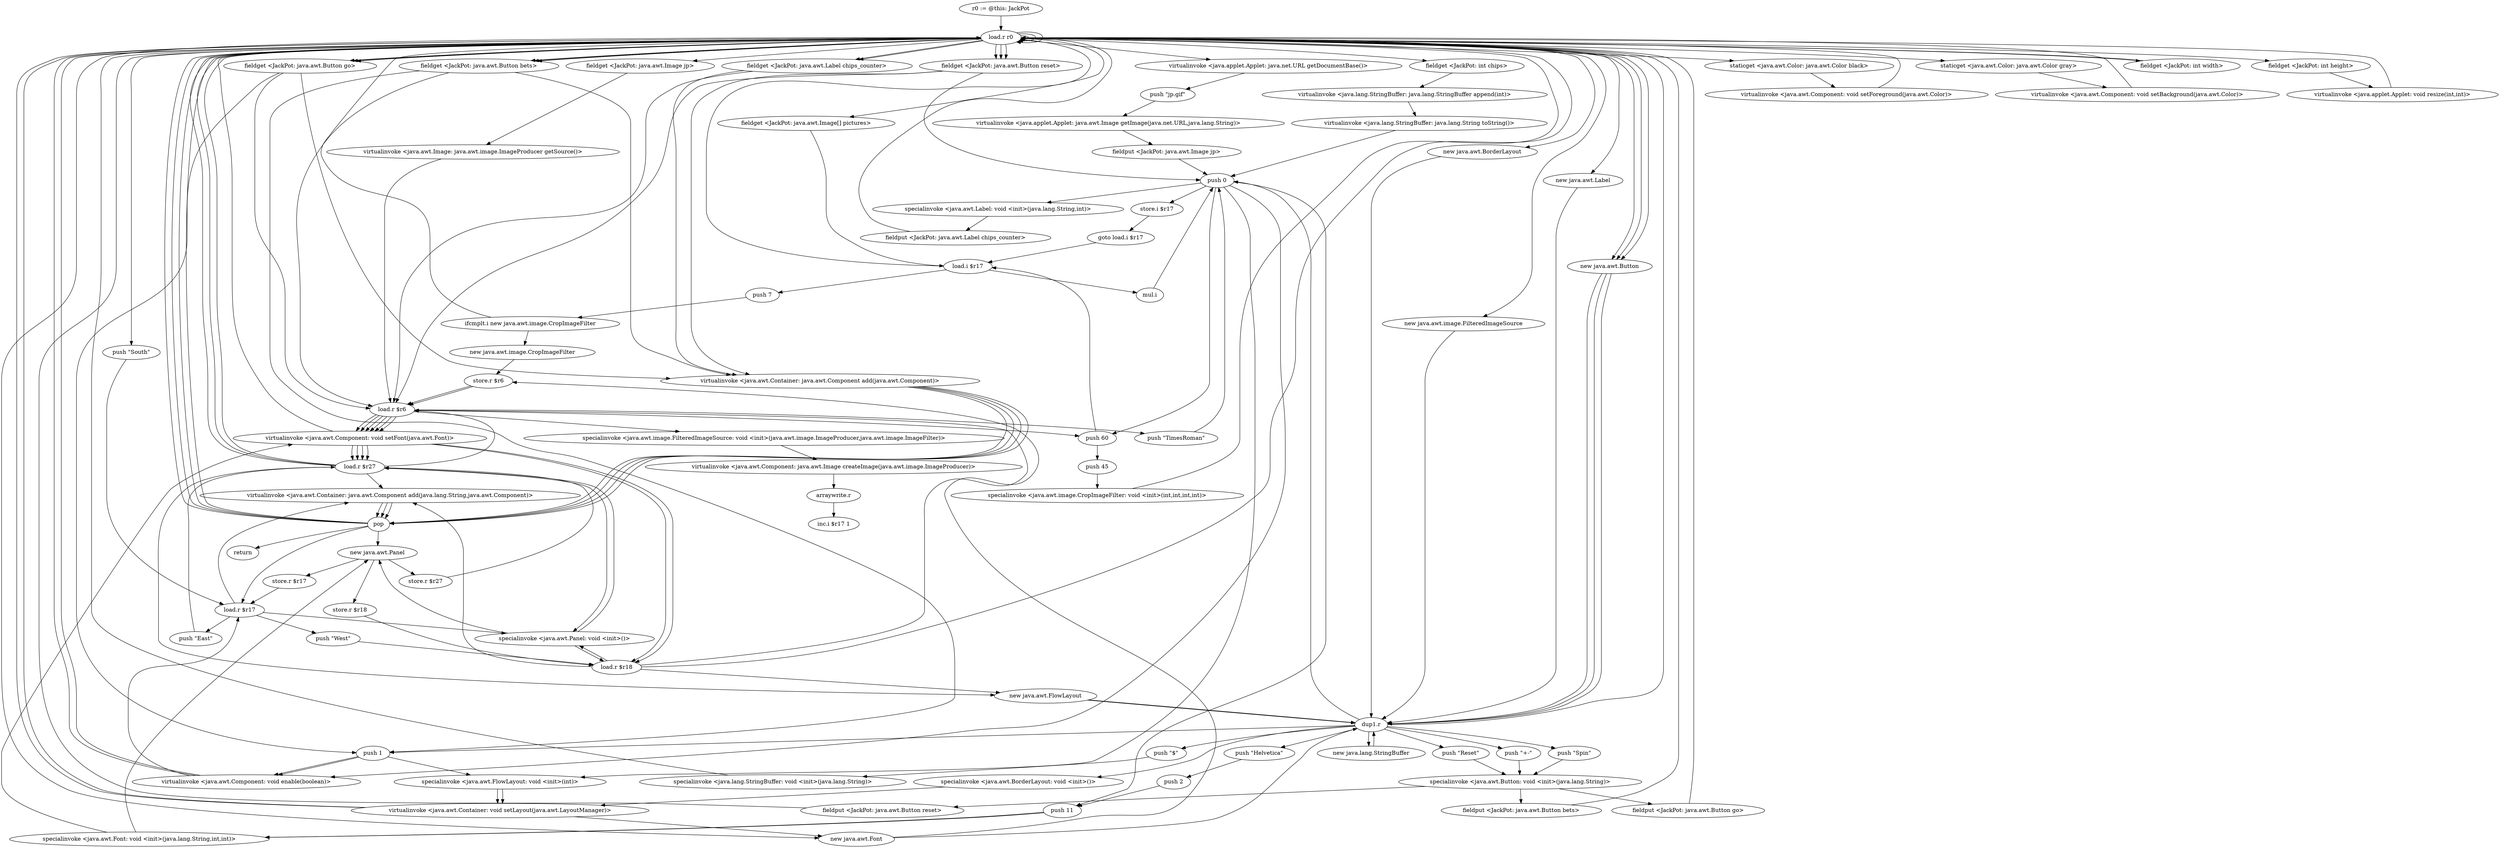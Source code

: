 digraph "" {
    "r0 := @this: JackPot"
    "load.r r0"
    "r0 := @this: JackPot"->"load.r r0";
    "load.r r0"->"load.r r0";
    "load.r r0"->"load.r r0";
    "virtualinvoke <java.applet.Applet: java.net.URL getDocumentBase()>"
    "load.r r0"->"virtualinvoke <java.applet.Applet: java.net.URL getDocumentBase()>";
    "push \"jp.gif\""
    "virtualinvoke <java.applet.Applet: java.net.URL getDocumentBase()>"->"push \"jp.gif\"";
    "virtualinvoke <java.applet.Applet: java.awt.Image getImage(java.net.URL,java.lang.String)>"
    "push \"jp.gif\""->"virtualinvoke <java.applet.Applet: java.awt.Image getImage(java.net.URL,java.lang.String)>";
    "fieldput <JackPot: java.awt.Image jp>"
    "virtualinvoke <java.applet.Applet: java.awt.Image getImage(java.net.URL,java.lang.String)>"->"fieldput <JackPot: java.awt.Image jp>";
    "push 0"
    "fieldput <JackPot: java.awt.Image jp>"->"push 0";
    "store.i $r17"
    "push 0"->"store.i $r17";
    "goto load.i $r17"
    "store.i $r17"->"goto load.i $r17";
    "load.i $r17"
    "goto load.i $r17"->"load.i $r17";
    "push 7"
    "load.i $r17"->"push 7";
    "ifcmplt.i new java.awt.image.CropImageFilter"
    "push 7"->"ifcmplt.i new java.awt.image.CropImageFilter";
    "ifcmplt.i new java.awt.image.CropImageFilter"->"load.r r0";
    "new java.awt.Font"
    "load.r r0"->"new java.awt.Font";
    "dup1.r"
    "new java.awt.Font"->"dup1.r";
    "push \"Helvetica\""
    "dup1.r"->"push \"Helvetica\"";
    "push 2"
    "push \"Helvetica\""->"push 2";
    "push 11"
    "push 2"->"push 11";
    "specialinvoke <java.awt.Font: void <init>(java.lang.String,int,int)>"
    "push 11"->"specialinvoke <java.awt.Font: void <init>(java.lang.String,int,int)>";
    "virtualinvoke <java.awt.Component: void setFont(java.awt.Font)>"
    "specialinvoke <java.awt.Font: void <init>(java.lang.String,int,int)>"->"virtualinvoke <java.awt.Component: void setFont(java.awt.Font)>";
    "virtualinvoke <java.awt.Component: void setFont(java.awt.Font)>"->"load.r r0";
    "staticget <java.awt.Color: java.awt.Color black>"
    "load.r r0"->"staticget <java.awt.Color: java.awt.Color black>";
    "virtualinvoke <java.awt.Component: void setForeground(java.awt.Color)>"
    "staticget <java.awt.Color: java.awt.Color black>"->"virtualinvoke <java.awt.Component: void setForeground(java.awt.Color)>";
    "virtualinvoke <java.awt.Component: void setForeground(java.awt.Color)>"->"load.r r0";
    "staticget <java.awt.Color: java.awt.Color gray>"
    "load.r r0"->"staticget <java.awt.Color: java.awt.Color gray>";
    "virtualinvoke <java.awt.Component: void setBackground(java.awt.Color)>"
    "staticget <java.awt.Color: java.awt.Color gray>"->"virtualinvoke <java.awt.Component: void setBackground(java.awt.Color)>";
    "virtualinvoke <java.awt.Component: void setBackground(java.awt.Color)>"->"load.r r0";
    "load.r r0"->"load.r r0";
    "fieldget <JackPot: int width>"
    "load.r r0"->"fieldget <JackPot: int width>";
    "fieldget <JackPot: int width>"->"load.r r0";
    "fieldget <JackPot: int height>"
    "load.r r0"->"fieldget <JackPot: int height>";
    "virtualinvoke <java.applet.Applet: void resize(int,int)>"
    "fieldget <JackPot: int height>"->"virtualinvoke <java.applet.Applet: void resize(int,int)>";
    "virtualinvoke <java.applet.Applet: void resize(int,int)>"->"load.r r0";
    "new java.awt.BorderLayout"
    "load.r r0"->"new java.awt.BorderLayout";
    "new java.awt.BorderLayout"->"dup1.r";
    "specialinvoke <java.awt.BorderLayout: void <init>()>"
    "dup1.r"->"specialinvoke <java.awt.BorderLayout: void <init>()>";
    "virtualinvoke <java.awt.Container: void setLayout(java.awt.LayoutManager)>"
    "specialinvoke <java.awt.BorderLayout: void <init>()>"->"virtualinvoke <java.awt.Container: void setLayout(java.awt.LayoutManager)>";
    "virtualinvoke <java.awt.Container: void setLayout(java.awt.LayoutManager)>"->"new java.awt.Font";
    "store.r $r6"
    "new java.awt.Font"->"store.r $r6";
    "load.r $r6"
    "store.r $r6"->"load.r $r6";
    "push \"TimesRoman\""
    "load.r $r6"->"push \"TimesRoman\"";
    "push \"TimesRoman\""->"push 0";
    "push 0"->"push 11";
    "push 11"->"specialinvoke <java.awt.Font: void <init>(java.lang.String,int,int)>";
    "new java.awt.Panel"
    "specialinvoke <java.awt.Font: void <init>(java.lang.String,int,int)>"->"new java.awt.Panel";
    "store.r $r17"
    "new java.awt.Panel"->"store.r $r17";
    "load.r $r17"
    "store.r $r17"->"load.r $r17";
    "specialinvoke <java.awt.Panel: void <init>()>"
    "load.r $r17"->"specialinvoke <java.awt.Panel: void <init>()>";
    "specialinvoke <java.awt.Panel: void <init>()>"->"new java.awt.Panel";
    "store.r $r18"
    "new java.awt.Panel"->"store.r $r18";
    "load.r $r18"
    "store.r $r18"->"load.r $r18";
    "load.r $r18"->"specialinvoke <java.awt.Panel: void <init>()>";
    "specialinvoke <java.awt.Panel: void <init>()>"->"load.r $r18";
    "load.r $r18"->"load.r $r6";
    "load.r $r6"->"virtualinvoke <java.awt.Component: void setFont(java.awt.Font)>";
    "virtualinvoke <java.awt.Component: void setFont(java.awt.Font)>"->"load.r $r18";
    "new java.awt.FlowLayout"
    "load.r $r18"->"new java.awt.FlowLayout";
    "new java.awt.FlowLayout"->"dup1.r";
    "dup1.r"->"push 0";
    "specialinvoke <java.awt.FlowLayout: void <init>(int)>"
    "push 0"->"specialinvoke <java.awt.FlowLayout: void <init>(int)>";
    "specialinvoke <java.awt.FlowLayout: void <init>(int)>"->"virtualinvoke <java.awt.Container: void setLayout(java.awt.LayoutManager)>";
    "virtualinvoke <java.awt.Container: void setLayout(java.awt.LayoutManager)>"->"load.r r0";
    "new java.awt.Label"
    "load.r r0"->"new java.awt.Label";
    "new java.awt.Label"->"dup1.r";
    "new java.lang.StringBuffer"
    "dup1.r"->"new java.lang.StringBuffer";
    "new java.lang.StringBuffer"->"dup1.r";
    "push \"$\""
    "dup1.r"->"push \"$\"";
    "specialinvoke <java.lang.StringBuffer: void <init>(java.lang.String)>"
    "push \"$\""->"specialinvoke <java.lang.StringBuffer: void <init>(java.lang.String)>";
    "specialinvoke <java.lang.StringBuffer: void <init>(java.lang.String)>"->"load.r r0";
    "fieldget <JackPot: int chips>"
    "load.r r0"->"fieldget <JackPot: int chips>";
    "virtualinvoke <java.lang.StringBuffer: java.lang.StringBuffer append(int)>"
    "fieldget <JackPot: int chips>"->"virtualinvoke <java.lang.StringBuffer: java.lang.StringBuffer append(int)>";
    "virtualinvoke <java.lang.StringBuffer: java.lang.String toString()>"
    "virtualinvoke <java.lang.StringBuffer: java.lang.StringBuffer append(int)>"->"virtualinvoke <java.lang.StringBuffer: java.lang.String toString()>";
    "virtualinvoke <java.lang.StringBuffer: java.lang.String toString()>"->"push 0";
    "specialinvoke <java.awt.Label: void <init>(java.lang.String,int)>"
    "push 0"->"specialinvoke <java.awt.Label: void <init>(java.lang.String,int)>";
    "fieldput <JackPot: java.awt.Label chips_counter>"
    "specialinvoke <java.awt.Label: void <init>(java.lang.String,int)>"->"fieldput <JackPot: java.awt.Label chips_counter>";
    "fieldput <JackPot: java.awt.Label chips_counter>"->"load.r r0";
    "fieldget <JackPot: java.awt.Label chips_counter>"
    "load.r r0"->"fieldget <JackPot: java.awt.Label chips_counter>";
    "fieldget <JackPot: java.awt.Label chips_counter>"->"load.r $r6";
    "load.r $r6"->"virtualinvoke <java.awt.Component: void setFont(java.awt.Font)>";
    "virtualinvoke <java.awt.Component: void setFont(java.awt.Font)>"->"load.r $r18";
    "load.r $r18"->"load.r r0";
    "load.r r0"->"fieldget <JackPot: java.awt.Label chips_counter>";
    "virtualinvoke <java.awt.Container: java.awt.Component add(java.awt.Component)>"
    "fieldget <JackPot: java.awt.Label chips_counter>"->"virtualinvoke <java.awt.Container: java.awt.Component add(java.awt.Component)>";
    "pop"
    "virtualinvoke <java.awt.Container: java.awt.Component add(java.awt.Component)>"->"pop";
    "pop"->"new java.awt.Panel";
    "store.r $r27"
    "new java.awt.Panel"->"store.r $r27";
    "load.r $r27"
    "store.r $r27"->"load.r $r27";
    "load.r $r27"->"specialinvoke <java.awt.Panel: void <init>()>";
    "specialinvoke <java.awt.Panel: void <init>()>"->"load.r $r27";
    "load.r $r27"->"load.r $r6";
    "load.r $r6"->"virtualinvoke <java.awt.Component: void setFont(java.awt.Font)>";
    "virtualinvoke <java.awt.Component: void setFont(java.awt.Font)>"->"load.r $r27";
    "load.r $r27"->"new java.awt.FlowLayout";
    "new java.awt.FlowLayout"->"dup1.r";
    "push 1"
    "dup1.r"->"push 1";
    "push 1"->"specialinvoke <java.awt.FlowLayout: void <init>(int)>";
    "specialinvoke <java.awt.FlowLayout: void <init>(int)>"->"virtualinvoke <java.awt.Container: void setLayout(java.awt.LayoutManager)>";
    "virtualinvoke <java.awt.Container: void setLayout(java.awt.LayoutManager)>"->"load.r r0";
    "new java.awt.Button"
    "load.r r0"->"new java.awt.Button";
    "new java.awt.Button"->"dup1.r";
    "push \"Reset\""
    "dup1.r"->"push \"Reset\"";
    "specialinvoke <java.awt.Button: void <init>(java.lang.String)>"
    "push \"Reset\""->"specialinvoke <java.awt.Button: void <init>(java.lang.String)>";
    "fieldput <JackPot: java.awt.Button reset>"
    "specialinvoke <java.awt.Button: void <init>(java.lang.String)>"->"fieldput <JackPot: java.awt.Button reset>";
    "fieldput <JackPot: java.awt.Button reset>"->"load.r r0";
    "fieldget <JackPot: java.awt.Button reset>"
    "load.r r0"->"fieldget <JackPot: java.awt.Button reset>";
    "fieldget <JackPot: java.awt.Button reset>"->"load.r $r6";
    "load.r $r6"->"virtualinvoke <java.awt.Component: void setFont(java.awt.Font)>";
    "virtualinvoke <java.awt.Component: void setFont(java.awt.Font)>"->"load.r $r27";
    "load.r $r27"->"load.r r0";
    "load.r r0"->"fieldget <JackPot: java.awt.Button reset>";
    "fieldget <JackPot: java.awt.Button reset>"->"virtualinvoke <java.awt.Container: java.awt.Component add(java.awt.Component)>";
    "virtualinvoke <java.awt.Container: java.awt.Component add(java.awt.Component)>"->"pop";
    "pop"->"load.r r0";
    "load.r r0"->"fieldget <JackPot: java.awt.Button reset>";
    "fieldget <JackPot: java.awt.Button reset>"->"push 0";
    "virtualinvoke <java.awt.Component: void enable(boolean)>"
    "push 0"->"virtualinvoke <java.awt.Component: void enable(boolean)>";
    "virtualinvoke <java.awt.Component: void enable(boolean)>"->"load.r r0";
    "load.r r0"->"new java.awt.Button";
    "new java.awt.Button"->"dup1.r";
    "push \"+-\""
    "dup1.r"->"push \"+-\"";
    "push \"+-\""->"specialinvoke <java.awt.Button: void <init>(java.lang.String)>";
    "fieldput <JackPot: java.awt.Button bets>"
    "specialinvoke <java.awt.Button: void <init>(java.lang.String)>"->"fieldput <JackPot: java.awt.Button bets>";
    "fieldput <JackPot: java.awt.Button bets>"->"load.r r0";
    "fieldget <JackPot: java.awt.Button bets>"
    "load.r r0"->"fieldget <JackPot: java.awt.Button bets>";
    "fieldget <JackPot: java.awt.Button bets>"->"load.r $r6";
    "load.r $r6"->"virtualinvoke <java.awt.Component: void setFont(java.awt.Font)>";
    "virtualinvoke <java.awt.Component: void setFont(java.awt.Font)>"->"load.r $r27";
    "load.r $r27"->"load.r r0";
    "load.r r0"->"fieldget <JackPot: java.awt.Button bets>";
    "fieldget <JackPot: java.awt.Button bets>"->"virtualinvoke <java.awt.Container: java.awt.Component add(java.awt.Component)>";
    "virtualinvoke <java.awt.Container: java.awt.Component add(java.awt.Component)>"->"pop";
    "pop"->"load.r r0";
    "load.r r0"->"fieldget <JackPot: java.awt.Button bets>";
    "fieldget <JackPot: java.awt.Button bets>"->"push 1";
    "push 1"->"virtualinvoke <java.awt.Component: void enable(boolean)>";
    "virtualinvoke <java.awt.Component: void enable(boolean)>"->"load.r r0";
    "load.r r0"->"new java.awt.Button";
    "new java.awt.Button"->"dup1.r";
    "push \"Spin\""
    "dup1.r"->"push \"Spin\"";
    "push \"Spin\""->"specialinvoke <java.awt.Button: void <init>(java.lang.String)>";
    "fieldput <JackPot: java.awt.Button go>"
    "specialinvoke <java.awt.Button: void <init>(java.lang.String)>"->"fieldput <JackPot: java.awt.Button go>";
    "fieldput <JackPot: java.awt.Button go>"->"load.r r0";
    "fieldget <JackPot: java.awt.Button go>"
    "load.r r0"->"fieldget <JackPot: java.awt.Button go>";
    "fieldget <JackPot: java.awt.Button go>"->"load.r $r6";
    "load.r $r6"->"virtualinvoke <java.awt.Component: void setFont(java.awt.Font)>";
    "virtualinvoke <java.awt.Component: void setFont(java.awt.Font)>"->"load.r $r27";
    "load.r $r27"->"load.r r0";
    "load.r r0"->"fieldget <JackPot: java.awt.Button go>";
    "fieldget <JackPot: java.awt.Button go>"->"virtualinvoke <java.awt.Container: java.awt.Component add(java.awt.Component)>";
    "virtualinvoke <java.awt.Container: java.awt.Component add(java.awt.Component)>"->"pop";
    "pop"->"load.r r0";
    "load.r r0"->"fieldget <JackPot: java.awt.Button go>";
    "fieldget <JackPot: java.awt.Button go>"->"push 1";
    "push 1"->"virtualinvoke <java.awt.Component: void enable(boolean)>";
    "virtualinvoke <java.awt.Component: void enable(boolean)>"->"load.r $r17";
    "push \"West\""
    "load.r $r17"->"push \"West\"";
    "push \"West\""->"load.r $r18";
    "virtualinvoke <java.awt.Container: java.awt.Component add(java.lang.String,java.awt.Component)>"
    "load.r $r18"->"virtualinvoke <java.awt.Container: java.awt.Component add(java.lang.String,java.awt.Component)>";
    "virtualinvoke <java.awt.Container: java.awt.Component add(java.lang.String,java.awt.Component)>"->"pop";
    "pop"->"load.r $r17";
    "push \"East\""
    "load.r $r17"->"push \"East\"";
    "push \"East\""->"load.r $r27";
    "load.r $r27"->"virtualinvoke <java.awt.Container: java.awt.Component add(java.lang.String,java.awt.Component)>";
    "virtualinvoke <java.awt.Container: java.awt.Component add(java.lang.String,java.awt.Component)>"->"pop";
    "pop"->"load.r r0";
    "push \"South\""
    "load.r r0"->"push \"South\"";
    "push \"South\""->"load.r $r17";
    "load.r $r17"->"virtualinvoke <java.awt.Container: java.awt.Component add(java.lang.String,java.awt.Component)>";
    "virtualinvoke <java.awt.Container: java.awt.Component add(java.lang.String,java.awt.Component)>"->"pop";
    "return"
    "pop"->"return";
    "new java.awt.image.CropImageFilter"
    "ifcmplt.i new java.awt.image.CropImageFilter"->"new java.awt.image.CropImageFilter";
    "new java.awt.image.CropImageFilter"->"store.r $r6";
    "store.r $r6"->"load.r $r6";
    "push 60"
    "load.r $r6"->"push 60";
    "push 60"->"load.i $r17";
    "mul.i"
    "load.i $r17"->"mul.i";
    "mul.i"->"push 0";
    "push 0"->"push 60";
    "push 45"
    "push 60"->"push 45";
    "specialinvoke <java.awt.image.CropImageFilter: void <init>(int,int,int,int)>"
    "push 45"->"specialinvoke <java.awt.image.CropImageFilter: void <init>(int,int,int,int)>";
    "specialinvoke <java.awt.image.CropImageFilter: void <init>(int,int,int,int)>"->"load.r r0";
    "fieldget <JackPot: java.awt.Image[] pictures>"
    "load.r r0"->"fieldget <JackPot: java.awt.Image[] pictures>";
    "fieldget <JackPot: java.awt.Image[] pictures>"->"load.i $r17";
    "load.i $r17"->"load.r r0";
    "new java.awt.image.FilteredImageSource"
    "load.r r0"->"new java.awt.image.FilteredImageSource";
    "new java.awt.image.FilteredImageSource"->"dup1.r";
    "dup1.r"->"load.r r0";
    "fieldget <JackPot: java.awt.Image jp>"
    "load.r r0"->"fieldget <JackPot: java.awt.Image jp>";
    "virtualinvoke <java.awt.Image: java.awt.image.ImageProducer getSource()>"
    "fieldget <JackPot: java.awt.Image jp>"->"virtualinvoke <java.awt.Image: java.awt.image.ImageProducer getSource()>";
    "virtualinvoke <java.awt.Image: java.awt.image.ImageProducer getSource()>"->"load.r $r6";
    "specialinvoke <java.awt.image.FilteredImageSource: void <init>(java.awt.image.ImageProducer,java.awt.image.ImageFilter)>"
    "load.r $r6"->"specialinvoke <java.awt.image.FilteredImageSource: void <init>(java.awt.image.ImageProducer,java.awt.image.ImageFilter)>";
    "virtualinvoke <java.awt.Component: java.awt.Image createImage(java.awt.image.ImageProducer)>"
    "specialinvoke <java.awt.image.FilteredImageSource: void <init>(java.awt.image.ImageProducer,java.awt.image.ImageFilter)>"->"virtualinvoke <java.awt.Component: java.awt.Image createImage(java.awt.image.ImageProducer)>";
    "arraywrite.r"
    "virtualinvoke <java.awt.Component: java.awt.Image createImage(java.awt.image.ImageProducer)>"->"arraywrite.r";
    "inc.i $r17 1"
    "arraywrite.r"->"inc.i $r17 1";
}

